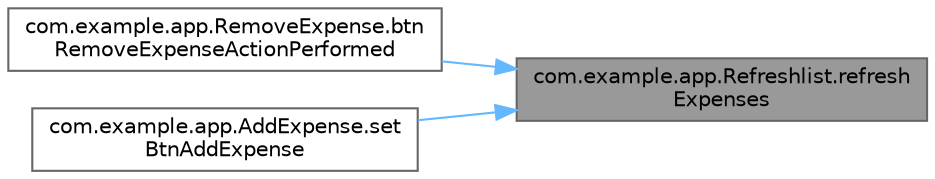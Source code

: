 digraph "com.example.app.Refreshlist.refreshExpenses"
{
 // LATEX_PDF_SIZE
  bgcolor="transparent";
  edge [fontname=Helvetica,fontsize=10,labelfontname=Helvetica,labelfontsize=10];
  node [fontname=Helvetica,fontsize=10,shape=box,height=0.2,width=0.4];
  rankdir="RL";
  Node1 [id="Node000001",label="com.example.app.Refreshlist.refresh\lExpenses",height=0.2,width=0.4,color="gray40", fillcolor="grey60", style="filled", fontcolor="black",tooltip=" "];
  Node1 -> Node2 [id="edge5_Node000001_Node000002",dir="back",color="steelblue1",style="solid",tooltip=" "];
  Node2 [id="Node000002",label="com.example.app.RemoveExpense.btn\lRemoveExpenseActionPerformed",height=0.2,width=0.4,color="grey40", fillcolor="white", style="filled",URL="$classcom_1_1example_1_1app_1_1_remove_expense.html#a7f7344061b10f587d8519f468aa71a41",tooltip=" "];
  Node1 -> Node3 [id="edge6_Node000001_Node000003",dir="back",color="steelblue1",style="solid",tooltip=" "];
  Node3 [id="Node000003",label="com.example.app.AddExpense.set\lBtnAddExpense",height=0.2,width=0.4,color="grey40", fillcolor="white", style="filled",URL="$classcom_1_1example_1_1app_1_1_add_expense.html#a91dfe29aac2edc8d72c1e56223c294cf",tooltip=" "];
}
